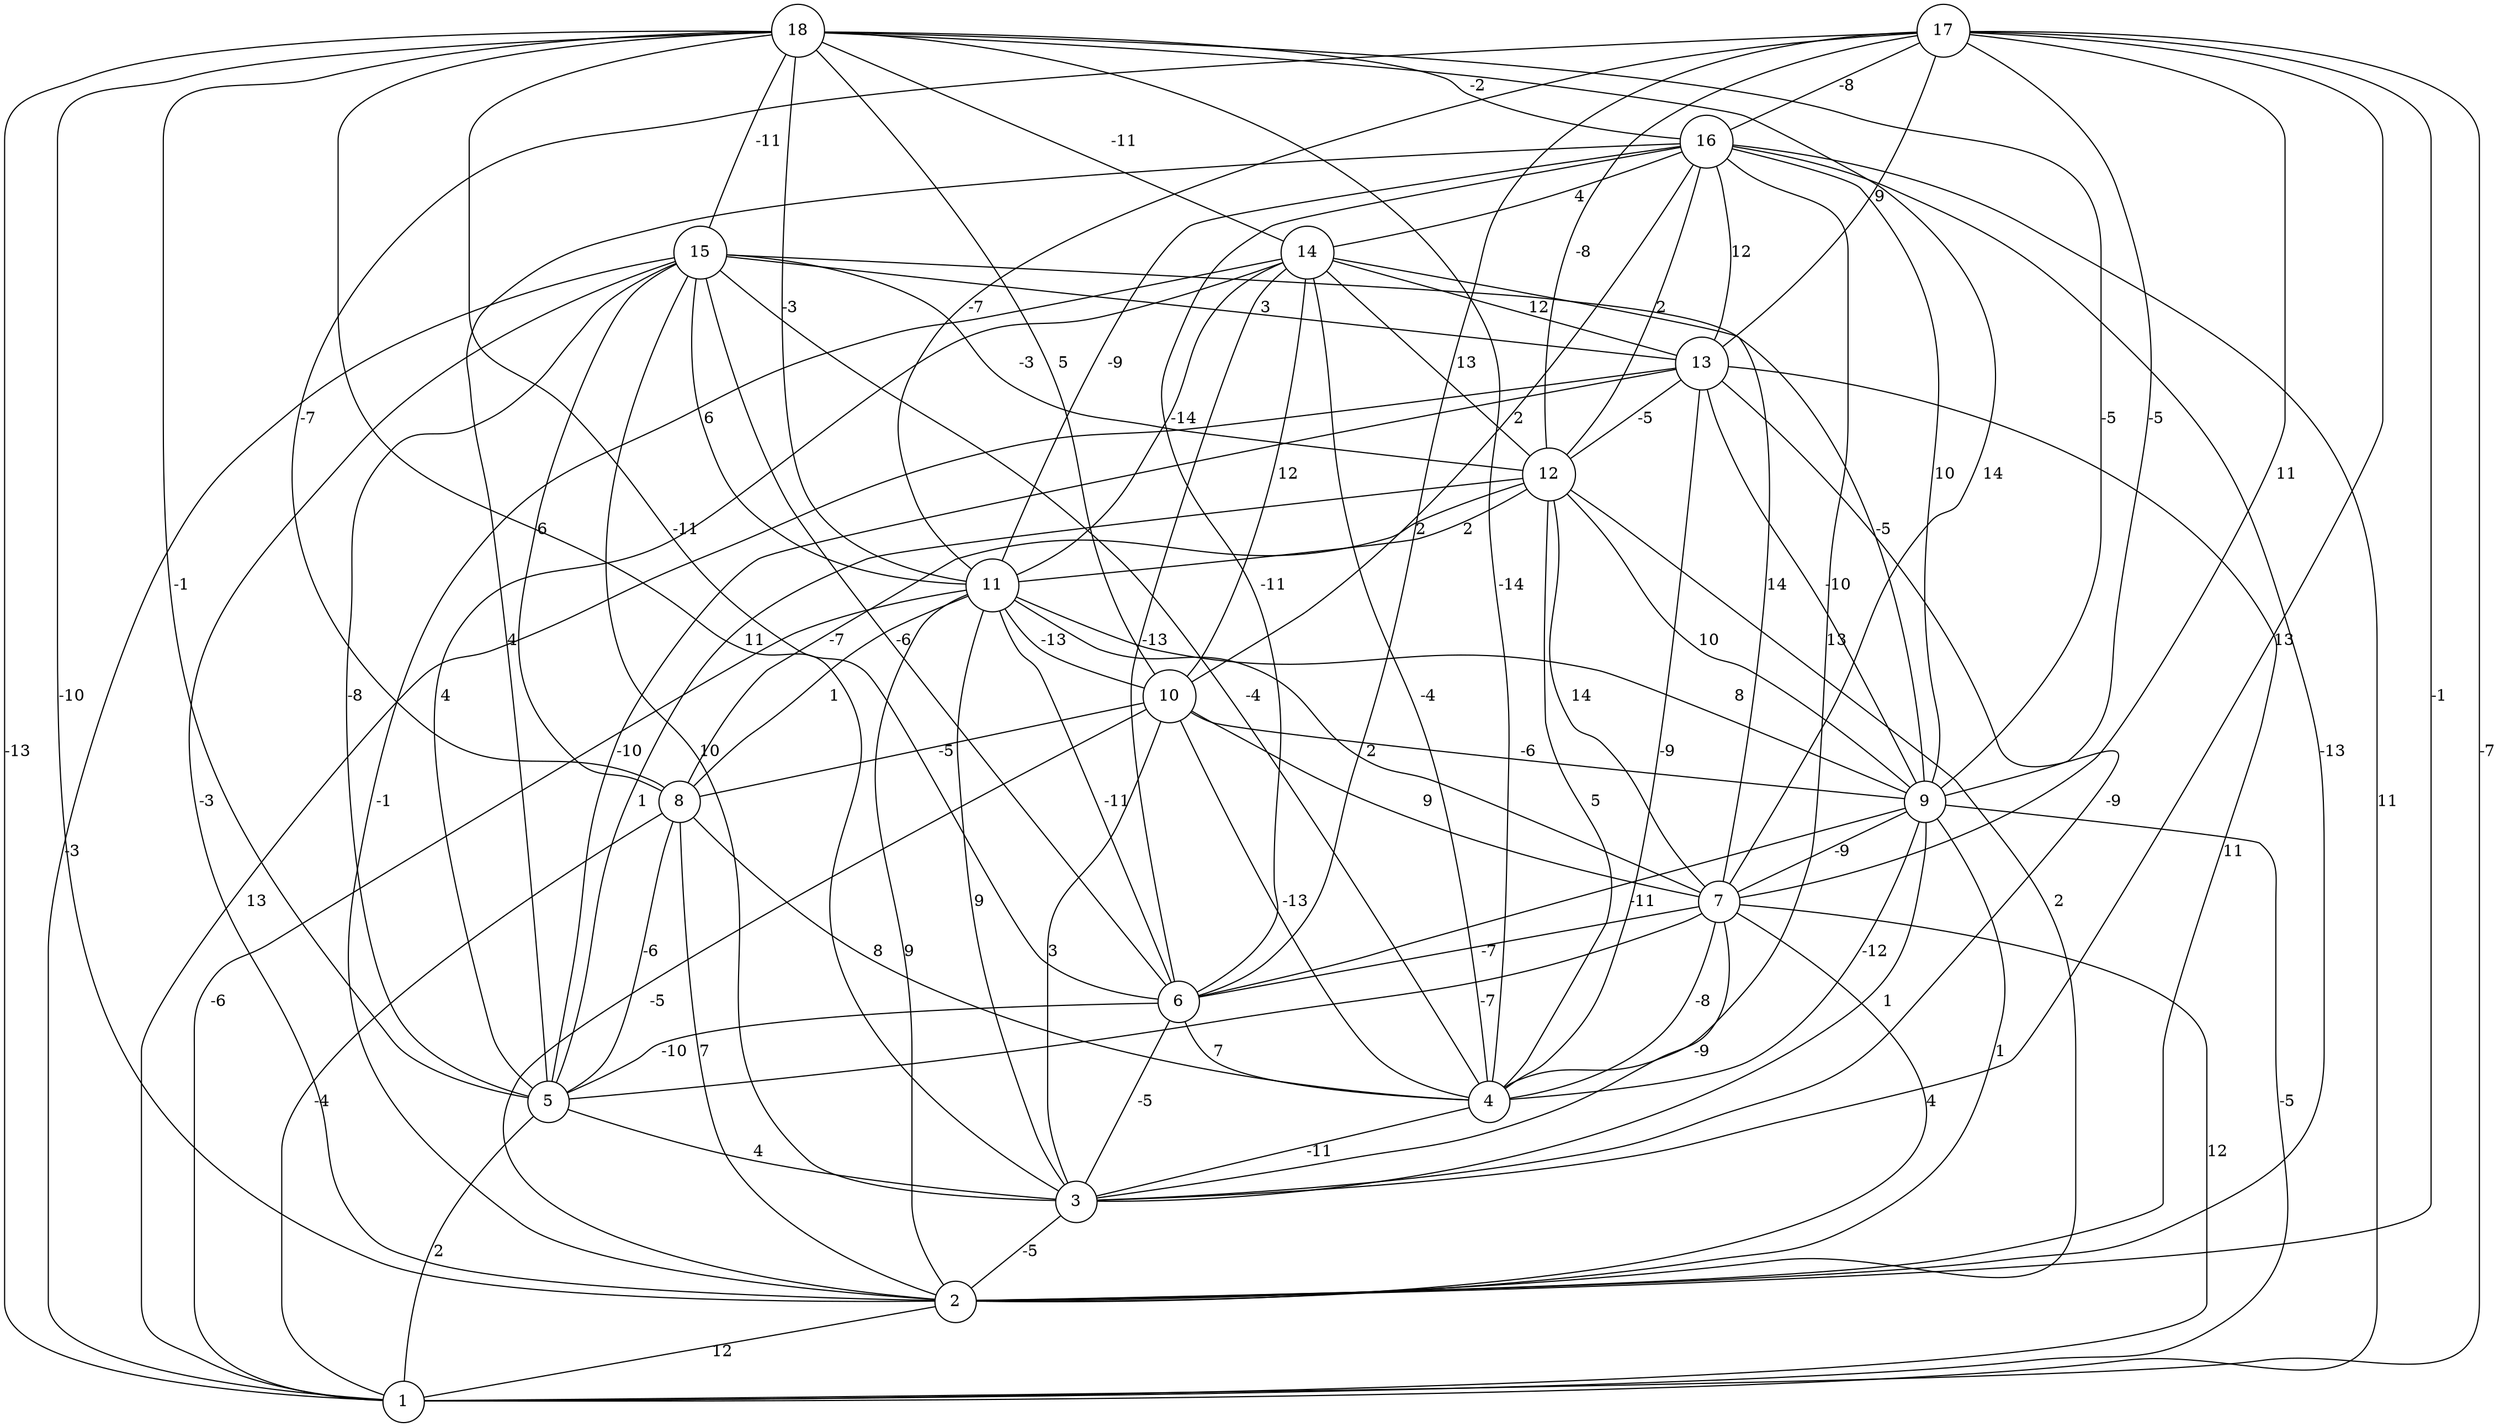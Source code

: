 graph { 
	 fontname="Helvetica,Arial,sans-serif" 
	 node [shape = circle]; 
	 18 -- 1 [label = "-13"];
	 18 -- 2 [label = "-10"];
	 18 -- 3 [label = "11"];
	 18 -- 4 [label = "-14"];
	 18 -- 5 [label = "-1"];
	 18 -- 6 [label = "-11"];
	 18 -- 7 [label = "14"];
	 18 -- 9 [label = "-5"];
	 18 -- 10 [label = "5"];
	 18 -- 11 [label = "-3"];
	 18 -- 14 [label = "-11"];
	 18 -- 15 [label = "-11"];
	 18 -- 16 [label = "-2"];
	 17 -- 1 [label = "-7"];
	 17 -- 2 [label = "-1"];
	 17 -- 3 [label = "13"];
	 17 -- 6 [label = "2"];
	 17 -- 7 [label = "11"];
	 17 -- 8 [label = "-7"];
	 17 -- 9 [label = "-5"];
	 17 -- 11 [label = "-7"];
	 17 -- 12 [label = "-8"];
	 17 -- 13 [label = "9"];
	 17 -- 16 [label = "-8"];
	 16 -- 1 [label = "11"];
	 16 -- 2 [label = "-13"];
	 16 -- 4 [label = "13"];
	 16 -- 5 [label = "4"];
	 16 -- 6 [label = "-11"];
	 16 -- 9 [label = "10"];
	 16 -- 10 [label = "2"];
	 16 -- 11 [label = "-9"];
	 16 -- 12 [label = "2"];
	 16 -- 13 [label = "12"];
	 16 -- 14 [label = "4"];
	 15 -- 1 [label = "-3"];
	 15 -- 2 [label = "-3"];
	 15 -- 3 [label = "10"];
	 15 -- 4 [label = "-4"];
	 15 -- 5 [label = "-8"];
	 15 -- 6 [label = "-6"];
	 15 -- 8 [label = "6"];
	 15 -- 9 [label = "-5"];
	 15 -- 11 [label = "6"];
	 15 -- 12 [label = "-3"];
	 15 -- 13 [label = "3"];
	 14 -- 2 [label = "-1"];
	 14 -- 4 [label = "-4"];
	 14 -- 5 [label = "4"];
	 14 -- 6 [label = "-13"];
	 14 -- 7 [label = "14"];
	 14 -- 10 [label = "12"];
	 14 -- 11 [label = "-14"];
	 14 -- 12 [label = "13"];
	 14 -- 13 [label = "12"];
	 13 -- 1 [label = "13"];
	 13 -- 2 [label = "11"];
	 13 -- 3 [label = "-9"];
	 13 -- 4 [label = "-9"];
	 13 -- 5 [label = "-10"];
	 13 -- 9 [label = "-10"];
	 13 -- 12 [label = "-5"];
	 12 -- 2 [label = "2"];
	 12 -- 4 [label = "5"];
	 12 -- 5 [label = "1"];
	 12 -- 7 [label = "14"];
	 12 -- 8 [label = "-7"];
	 12 -- 9 [label = "10"];
	 12 -- 11 [label = "2"];
	 11 -- 1 [label = "-6"];
	 11 -- 2 [label = "9"];
	 11 -- 3 [label = "9"];
	 11 -- 6 [label = "-11"];
	 11 -- 7 [label = "2"];
	 11 -- 8 [label = "1"];
	 11 -- 9 [label = "8"];
	 11 -- 10 [label = "-13"];
	 10 -- 2 [label = "-5"];
	 10 -- 3 [label = "3"];
	 10 -- 4 [label = "-13"];
	 10 -- 7 [label = "9"];
	 10 -- 8 [label = "-5"];
	 10 -- 9 [label = "-6"];
	 9 -- 1 [label = "-5"];
	 9 -- 2 [label = "1"];
	 9 -- 3 [label = "1"];
	 9 -- 4 [label = "-12"];
	 9 -- 6 [label = "-11"];
	 9 -- 7 [label = "-9"];
	 8 -- 1 [label = "-4"];
	 8 -- 2 [label = "7"];
	 8 -- 4 [label = "8"];
	 8 -- 5 [label = "-6"];
	 7 -- 1 [label = "12"];
	 7 -- 2 [label = "4"];
	 7 -- 3 [label = "-9"];
	 7 -- 4 [label = "-8"];
	 7 -- 5 [label = "-7"];
	 7 -- 6 [label = "-7"];
	 6 -- 3 [label = "-5"];
	 6 -- 4 [label = "7"];
	 6 -- 5 [label = "-10"];
	 5 -- 1 [label = "2"];
	 5 -- 3 [label = "4"];
	 4 -- 3 [label = "-11"];
	 3 -- 2 [label = "-5"];
	 2 -- 1 [label = "12"];
	 1;
	 2;
	 3;
	 4;
	 5;
	 6;
	 7;
	 8;
	 9;
	 10;
	 11;
	 12;
	 13;
	 14;
	 15;
	 16;
	 17;
	 18;
}
